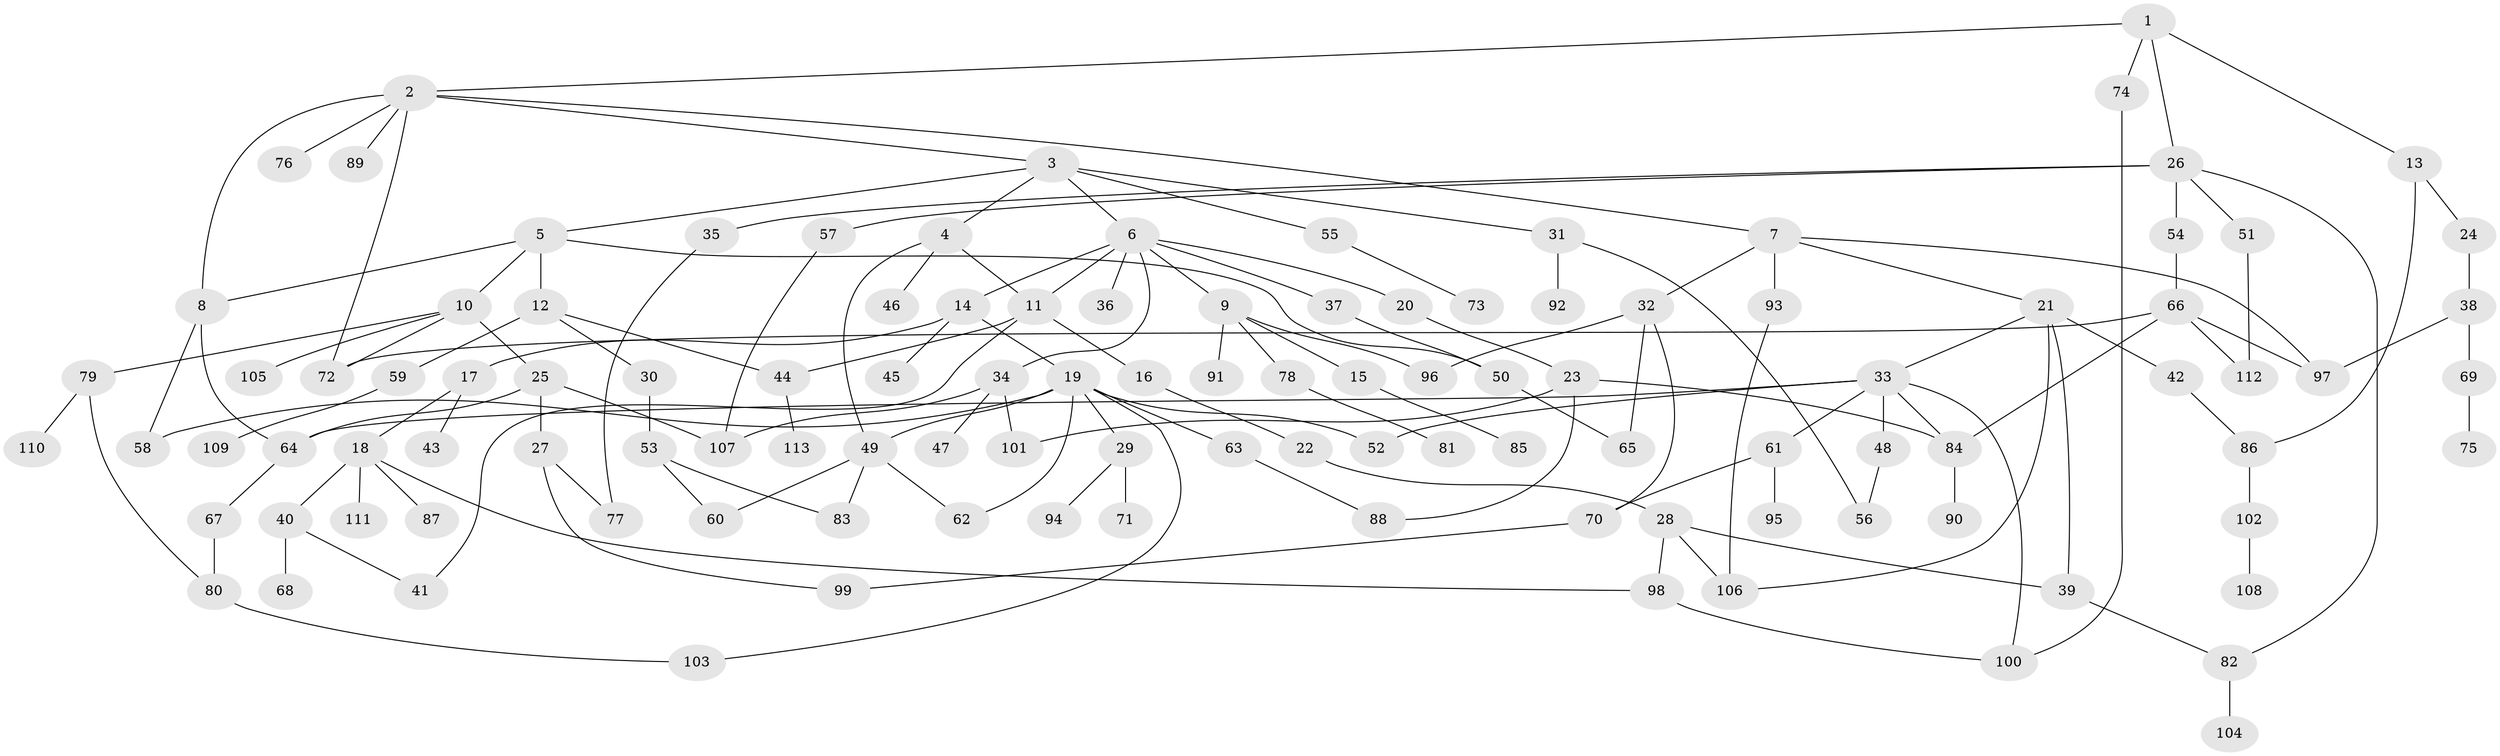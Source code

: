 // Generated by graph-tools (version 1.1) at 2025/34/03/09/25 02:34:09]
// undirected, 113 vertices, 152 edges
graph export_dot {
graph [start="1"]
  node [color=gray90,style=filled];
  1;
  2;
  3;
  4;
  5;
  6;
  7;
  8;
  9;
  10;
  11;
  12;
  13;
  14;
  15;
  16;
  17;
  18;
  19;
  20;
  21;
  22;
  23;
  24;
  25;
  26;
  27;
  28;
  29;
  30;
  31;
  32;
  33;
  34;
  35;
  36;
  37;
  38;
  39;
  40;
  41;
  42;
  43;
  44;
  45;
  46;
  47;
  48;
  49;
  50;
  51;
  52;
  53;
  54;
  55;
  56;
  57;
  58;
  59;
  60;
  61;
  62;
  63;
  64;
  65;
  66;
  67;
  68;
  69;
  70;
  71;
  72;
  73;
  74;
  75;
  76;
  77;
  78;
  79;
  80;
  81;
  82;
  83;
  84;
  85;
  86;
  87;
  88;
  89;
  90;
  91;
  92;
  93;
  94;
  95;
  96;
  97;
  98;
  99;
  100;
  101;
  102;
  103;
  104;
  105;
  106;
  107;
  108;
  109;
  110;
  111;
  112;
  113;
  1 -- 2;
  1 -- 13;
  1 -- 26;
  1 -- 74;
  2 -- 3;
  2 -- 7;
  2 -- 72;
  2 -- 76;
  2 -- 89;
  2 -- 8;
  3 -- 4;
  3 -- 5;
  3 -- 6;
  3 -- 31;
  3 -- 55;
  4 -- 46;
  4 -- 49;
  4 -- 11;
  5 -- 8;
  5 -- 10;
  5 -- 12;
  5 -- 50;
  6 -- 9;
  6 -- 11;
  6 -- 14;
  6 -- 20;
  6 -- 34;
  6 -- 36;
  6 -- 37;
  7 -- 21;
  7 -- 32;
  7 -- 93;
  7 -- 97;
  8 -- 64;
  8 -- 58;
  9 -- 15;
  9 -- 78;
  9 -- 91;
  9 -- 96;
  10 -- 25;
  10 -- 79;
  10 -- 105;
  10 -- 72;
  11 -- 16;
  11 -- 41;
  11 -- 44;
  12 -- 30;
  12 -- 44;
  12 -- 59;
  13 -- 24;
  13 -- 86;
  14 -- 17;
  14 -- 19;
  14 -- 45;
  15 -- 85;
  16 -- 22;
  17 -- 18;
  17 -- 43;
  18 -- 40;
  18 -- 87;
  18 -- 98;
  18 -- 111;
  19 -- 29;
  19 -- 52;
  19 -- 58;
  19 -- 62;
  19 -- 63;
  19 -- 103;
  19 -- 49;
  20 -- 23;
  21 -- 33;
  21 -- 39;
  21 -- 42;
  21 -- 106;
  22 -- 28;
  23 -- 88;
  23 -- 84;
  23 -- 101;
  24 -- 38;
  25 -- 27;
  25 -- 64;
  25 -- 107;
  26 -- 35;
  26 -- 51;
  26 -- 54;
  26 -- 57;
  26 -- 82;
  27 -- 99;
  27 -- 77;
  28 -- 98;
  28 -- 106;
  28 -- 39;
  29 -- 71;
  29 -- 94;
  30 -- 53;
  31 -- 56;
  31 -- 92;
  32 -- 65;
  32 -- 70;
  32 -- 96;
  33 -- 48;
  33 -- 61;
  33 -- 100;
  33 -- 52;
  33 -- 84;
  33 -- 64;
  34 -- 47;
  34 -- 101;
  34 -- 107;
  35 -- 77;
  37 -- 50;
  38 -- 69;
  38 -- 97;
  39 -- 82;
  40 -- 68;
  40 -- 41;
  42 -- 86;
  44 -- 113;
  48 -- 56;
  49 -- 60;
  49 -- 83;
  49 -- 62;
  50 -- 65;
  51 -- 112;
  53 -- 83;
  53 -- 60;
  54 -- 66;
  55 -- 73;
  57 -- 107;
  59 -- 109;
  61 -- 70;
  61 -- 95;
  63 -- 88;
  64 -- 67;
  66 -- 84;
  66 -- 72;
  66 -- 97;
  66 -- 112;
  67 -- 80;
  69 -- 75;
  70 -- 99;
  74 -- 100;
  78 -- 81;
  79 -- 80;
  79 -- 110;
  80 -- 103;
  82 -- 104;
  84 -- 90;
  86 -- 102;
  93 -- 106;
  98 -- 100;
  102 -- 108;
}

